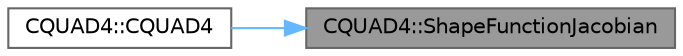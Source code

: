 digraph "CQUAD4::ShapeFunctionJacobian"
{
 // LATEX_PDF_SIZE
  bgcolor="transparent";
  edge [fontname=Helvetica,fontsize=10,labelfontname=Helvetica,labelfontsize=10];
  node [fontname=Helvetica,fontsize=10,shape=box,height=0.2,width=0.4];
  rankdir="RL";
  Node1 [id="Node000001",label="CQUAD4::ShapeFunctionJacobian",height=0.2,width=0.4,color="gray40", fillcolor="grey60", style="filled", fontcolor="black",tooltip="Shape function Jacobian (dNi) evaluated at point Xi,Eta."];
  Node1 -> Node2 [id="edge1_Node000001_Node000002",dir="back",color="steelblue1",style="solid",tooltip=" "];
  Node2 [id="Node000002",label="CQUAD4::CQUAD4",height=0.2,width=0.4,color="grey40", fillcolor="white", style="filled",URL="$classCQUAD4.html#a8b96394e8b182efc2b2e4d89d2df310c",tooltip="Constructor of the class."];
}
